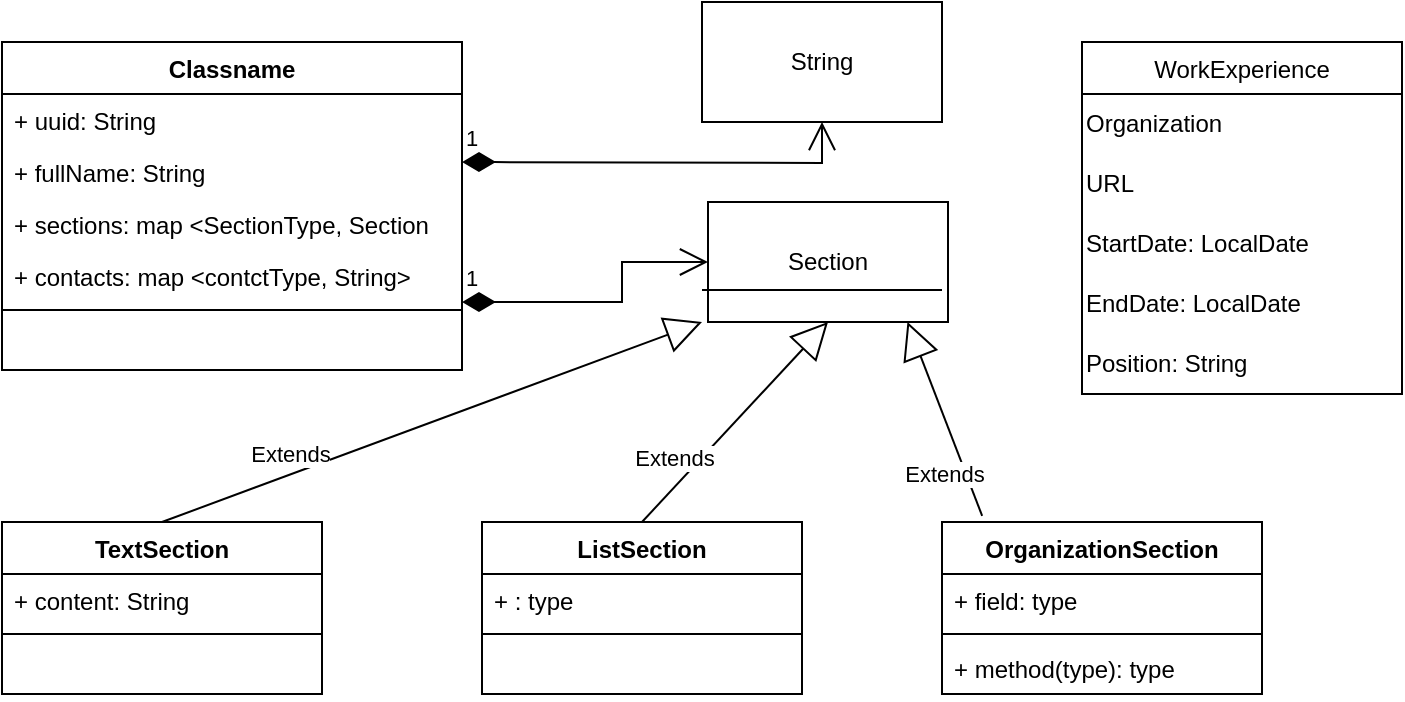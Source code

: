 <mxfile version="20.8.23" type="github">
  <diagram id="C5RBs43oDa-KdzZeNtuy" name="Page-1">
    <mxGraphModel dx="1318" dy="532" grid="1" gridSize="10" guides="1" tooltips="1" connect="1" arrows="1" fold="1" page="1" pageScale="1" pageWidth="827" pageHeight="1169" math="0" shadow="0">
      <root>
        <mxCell id="WIyWlLk6GJQsqaUBKTNV-0" />
        <mxCell id="WIyWlLk6GJQsqaUBKTNV-1" parent="WIyWlLk6GJQsqaUBKTNV-0" />
        <mxCell id="bFIOijKOO5QufWJZUtY_-14" value="WorkExperience" style="swimlane;fontStyle=0;align=center;verticalAlign=top;childLayout=stackLayout;horizontal=1;startSize=26;horizontalStack=0;resizeParent=1;resizeLast=0;collapsible=1;marginBottom=0;rounded=0;shadow=0;strokeWidth=1;" parent="WIyWlLk6GJQsqaUBKTNV-1" vertex="1">
          <mxGeometry x="600" y="40" width="160" height="176" as="geometry">
            <mxRectangle x="550" y="140" width="160" height="26" as="alternateBounds" />
          </mxGeometry>
        </mxCell>
        <mxCell id="BEWiEqvAeWAhzxTITzaQ-7" value="Organization" style="text;html=1;align=left;verticalAlign=middle;resizable=0;points=[];autosize=1;strokeColor=none;fillColor=none;" parent="bFIOijKOO5QufWJZUtY_-14" vertex="1">
          <mxGeometry y="26" width="160" height="30" as="geometry" />
        </mxCell>
        <mxCell id="bFIOijKOO5QufWJZUtY_-35" value="URL" style="text;html=1;align=left;verticalAlign=middle;resizable=0;points=[];autosize=1;strokeColor=none;fillColor=none;" parent="bFIOijKOO5QufWJZUtY_-14" vertex="1">
          <mxGeometry y="56" width="160" height="30" as="geometry" />
        </mxCell>
        <mxCell id="bFIOijKOO5QufWJZUtY_-36" value="StartDate: LocalDate" style="text;html=1;align=left;verticalAlign=middle;resizable=0;points=[];autosize=1;strokeColor=none;fillColor=none;" parent="bFIOijKOO5QufWJZUtY_-14" vertex="1">
          <mxGeometry y="86" width="160" height="30" as="geometry" />
        </mxCell>
        <mxCell id="bFIOijKOO5QufWJZUtY_-37" value="EndDate: LocalDate" style="text;html=1;align=left;verticalAlign=middle;resizable=0;points=[];autosize=1;strokeColor=none;fillColor=none;" parent="bFIOijKOO5QufWJZUtY_-14" vertex="1">
          <mxGeometry y="116" width="160" height="30" as="geometry" />
        </mxCell>
        <mxCell id="bFIOijKOO5QufWJZUtY_-38" value="Position: String" style="text;html=1;align=left;verticalAlign=middle;resizable=0;points=[];autosize=1;strokeColor=none;fillColor=none;" parent="bFIOijKOO5QufWJZUtY_-14" vertex="1">
          <mxGeometry y="146" width="160" height="30" as="geometry" />
        </mxCell>
        <mxCell id="iBekU815NQ3VYdeE8X2_-0" value="Classname" style="swimlane;fontStyle=1;align=center;verticalAlign=top;childLayout=stackLayout;horizontal=1;startSize=26;horizontalStack=0;resizeParent=1;resizeParentMax=0;resizeLast=0;collapsible=1;marginBottom=0;" vertex="1" parent="WIyWlLk6GJQsqaUBKTNV-1">
          <mxGeometry x="60" y="40" width="230" height="164" as="geometry" />
        </mxCell>
        <mxCell id="iBekU815NQ3VYdeE8X2_-1" value="+ uuid: String" style="text;strokeColor=none;fillColor=none;align=left;verticalAlign=top;spacingLeft=4;spacingRight=4;overflow=hidden;rotatable=0;points=[[0,0.5],[1,0.5]];portConstraint=eastwest;" vertex="1" parent="iBekU815NQ3VYdeE8X2_-0">
          <mxGeometry y="26" width="230" height="26" as="geometry" />
        </mxCell>
        <mxCell id="iBekU815NQ3VYdeE8X2_-5" value="+ fullName: String" style="text;strokeColor=none;fillColor=none;align=left;verticalAlign=top;spacingLeft=4;spacingRight=4;overflow=hidden;rotatable=0;points=[[0,0.5],[1,0.5]];portConstraint=eastwest;" vertex="1" parent="iBekU815NQ3VYdeE8X2_-0">
          <mxGeometry y="52" width="230" height="26" as="geometry" />
        </mxCell>
        <mxCell id="iBekU815NQ3VYdeE8X2_-6" value="+ sections: map &lt;SectionType, Section" style="text;strokeColor=none;fillColor=none;align=left;verticalAlign=top;spacingLeft=4;spacingRight=4;overflow=hidden;rotatable=0;points=[[0,0.5],[1,0.5]];portConstraint=eastwest;" vertex="1" parent="iBekU815NQ3VYdeE8X2_-0">
          <mxGeometry y="78" width="230" height="26" as="geometry" />
        </mxCell>
        <mxCell id="iBekU815NQ3VYdeE8X2_-7" value="+ contacts: map &lt;contctType, String&gt;" style="text;strokeColor=none;fillColor=none;align=left;verticalAlign=top;spacingLeft=4;spacingRight=4;overflow=hidden;rotatable=0;points=[[0,0.5],[1,0.5]];portConstraint=eastwest;" vertex="1" parent="iBekU815NQ3VYdeE8X2_-0">
          <mxGeometry y="104" width="230" height="26" as="geometry" />
        </mxCell>
        <mxCell id="iBekU815NQ3VYdeE8X2_-2" value="" style="line;strokeWidth=1;fillColor=none;align=left;verticalAlign=middle;spacingTop=-1;spacingLeft=3;spacingRight=3;rotatable=0;labelPosition=right;points=[];portConstraint=eastwest;strokeColor=inherit;" vertex="1" parent="iBekU815NQ3VYdeE8X2_-0">
          <mxGeometry y="130" width="230" height="8" as="geometry" />
        </mxCell>
        <mxCell id="iBekU815NQ3VYdeE8X2_-3" value="   " style="text;strokeColor=none;fillColor=none;align=left;verticalAlign=top;spacingLeft=4;spacingRight=4;overflow=hidden;rotatable=0;points=[[0,0.5],[1,0.5]];portConstraint=eastwest;" vertex="1" parent="iBekU815NQ3VYdeE8X2_-0">
          <mxGeometry y="138" width="230" height="26" as="geometry" />
        </mxCell>
        <mxCell id="iBekU815NQ3VYdeE8X2_-8" value="String" style="whiteSpace=wrap;html=1;" vertex="1" parent="WIyWlLk6GJQsqaUBKTNV-1">
          <mxGeometry x="410" y="20" width="120" height="60" as="geometry" />
        </mxCell>
        <mxCell id="iBekU815NQ3VYdeE8X2_-11" value="Section" style="whiteSpace=wrap;html=1;" vertex="1" parent="WIyWlLk6GJQsqaUBKTNV-1">
          <mxGeometry x="413" y="120" width="120" height="60" as="geometry" />
        </mxCell>
        <mxCell id="iBekU815NQ3VYdeE8X2_-16" value="" style="line;strokeWidth=1;fillColor=none;align=left;verticalAlign=middle;spacingTop=-1;spacingLeft=3;spacingRight=3;rotatable=0;labelPosition=right;points=[];portConstraint=eastwest;strokeColor=inherit;" vertex="1" parent="WIyWlLk6GJQsqaUBKTNV-1">
          <mxGeometry x="410" y="160" width="120" height="8" as="geometry" />
        </mxCell>
        <mxCell id="iBekU815NQ3VYdeE8X2_-17" value="1" style="endArrow=open;html=1;endSize=12;startArrow=diamondThin;startSize=14;startFill=1;edgeStyle=orthogonalEdgeStyle;align=left;verticalAlign=bottom;rounded=0;" edge="1" parent="WIyWlLk6GJQsqaUBKTNV-1" target="iBekU815NQ3VYdeE8X2_-8">
          <mxGeometry x="-1" y="3" relative="1" as="geometry">
            <mxPoint x="290" y="100" as="sourcePoint" />
            <mxPoint x="380" y="100" as="targetPoint" />
          </mxGeometry>
        </mxCell>
        <mxCell id="iBekU815NQ3VYdeE8X2_-18" value="1" style="endArrow=open;html=1;endSize=12;startArrow=diamondThin;startSize=14;startFill=1;edgeStyle=orthogonalEdgeStyle;align=left;verticalAlign=bottom;rounded=0;entryX=0;entryY=0.5;entryDx=0;entryDy=0;" edge="1" parent="WIyWlLk6GJQsqaUBKTNV-1" target="iBekU815NQ3VYdeE8X2_-11">
          <mxGeometry x="-1" y="3" relative="1" as="geometry">
            <mxPoint x="290" y="170" as="sourcePoint" />
            <mxPoint x="310" y="140" as="targetPoint" />
            <Array as="points">
              <mxPoint x="370" y="170" />
              <mxPoint x="370" y="150" />
            </Array>
          </mxGeometry>
        </mxCell>
        <mxCell id="iBekU815NQ3VYdeE8X2_-56" value="Extends" style="endArrow=block;endSize=16;endFill=0;html=1;rounded=0;exitX=0.5;exitY=0;exitDx=0;exitDy=0;" edge="1" parent="WIyWlLk6GJQsqaUBKTNV-1" source="iBekU815NQ3VYdeE8X2_-72">
          <mxGeometry x="-0.5" y="10" width="160" relative="1" as="geometry">
            <mxPoint x="170" y="350" as="sourcePoint" />
            <mxPoint x="410" y="180" as="targetPoint" />
            <mxPoint as="offset" />
          </mxGeometry>
        </mxCell>
        <mxCell id="iBekU815NQ3VYdeE8X2_-57" value="Extends" style="endArrow=block;endSize=16;endFill=0;html=1;rounded=0;entryX=0.5;entryY=1;entryDx=0;entryDy=0;exitX=0.5;exitY=0;exitDx=0;exitDy=0;" edge="1" parent="WIyWlLk6GJQsqaUBKTNV-1" target="iBekU815NQ3VYdeE8X2_-11">
          <mxGeometry x="-0.5" y="10" width="160" relative="1" as="geometry">
            <mxPoint x="380" y="280.0" as="sourcePoint" />
            <mxPoint x="330" y="210" as="targetPoint" />
            <mxPoint as="offset" />
          </mxGeometry>
        </mxCell>
        <mxCell id="iBekU815NQ3VYdeE8X2_-58" value="Extends" style="endArrow=block;endSize=16;endFill=0;html=1;rounded=0;entryX=0.831;entryY=1;entryDx=0;entryDy=0;exitX=0.584;exitY=-0.051;exitDx=0;exitDy=0;exitPerimeter=0;entryPerimeter=0;" edge="1" parent="WIyWlLk6GJQsqaUBKTNV-1" target="iBekU815NQ3VYdeE8X2_-11">
          <mxGeometry x="-0.5" y="10" width="160" relative="1" as="geometry">
            <mxPoint x="550.08" y="276.94" as="sourcePoint" />
            <mxPoint x="340" y="220" as="targetPoint" />
            <mxPoint as="offset" />
          </mxGeometry>
        </mxCell>
        <mxCell id="iBekU815NQ3VYdeE8X2_-72" value="TextSection" style="swimlane;fontStyle=1;align=center;verticalAlign=top;childLayout=stackLayout;horizontal=1;startSize=26;horizontalStack=0;resizeParent=1;resizeParentMax=0;resizeLast=0;collapsible=1;marginBottom=0;" vertex="1" parent="WIyWlLk6GJQsqaUBKTNV-1">
          <mxGeometry x="60" y="280" width="160" height="86" as="geometry" />
        </mxCell>
        <mxCell id="iBekU815NQ3VYdeE8X2_-73" value="+ content: String" style="text;strokeColor=none;fillColor=none;align=left;verticalAlign=top;spacingLeft=4;spacingRight=4;overflow=hidden;rotatable=0;points=[[0,0.5],[1,0.5]];portConstraint=eastwest;" vertex="1" parent="iBekU815NQ3VYdeE8X2_-72">
          <mxGeometry y="26" width="160" height="26" as="geometry" />
        </mxCell>
        <mxCell id="iBekU815NQ3VYdeE8X2_-74" value="" style="line;strokeWidth=1;fillColor=none;align=left;verticalAlign=middle;spacingTop=-1;spacingLeft=3;spacingRight=3;rotatable=0;labelPosition=right;points=[];portConstraint=eastwest;strokeColor=inherit;" vertex="1" parent="iBekU815NQ3VYdeE8X2_-72">
          <mxGeometry y="52" width="160" height="8" as="geometry" />
        </mxCell>
        <mxCell id="iBekU815NQ3VYdeE8X2_-75" value=" " style="text;strokeColor=none;fillColor=none;align=left;verticalAlign=top;spacingLeft=4;spacingRight=4;overflow=hidden;rotatable=0;points=[[0,0.5],[1,0.5]];portConstraint=eastwest;" vertex="1" parent="iBekU815NQ3VYdeE8X2_-72">
          <mxGeometry y="60" width="160" height="26" as="geometry" />
        </mxCell>
        <mxCell id="iBekU815NQ3VYdeE8X2_-76" value="ListSection" style="swimlane;fontStyle=1;align=center;verticalAlign=top;childLayout=stackLayout;horizontal=1;startSize=26;horizontalStack=0;resizeParent=1;resizeParentMax=0;resizeLast=0;collapsible=1;marginBottom=0;" vertex="1" parent="WIyWlLk6GJQsqaUBKTNV-1">
          <mxGeometry x="300" y="280" width="160" height="86" as="geometry" />
        </mxCell>
        <mxCell id="iBekU815NQ3VYdeE8X2_-77" value="+ : type" style="text;strokeColor=none;fillColor=none;align=left;verticalAlign=top;spacingLeft=4;spacingRight=4;overflow=hidden;rotatable=0;points=[[0,0.5],[1,0.5]];portConstraint=eastwest;" vertex="1" parent="iBekU815NQ3VYdeE8X2_-76">
          <mxGeometry y="26" width="160" height="26" as="geometry" />
        </mxCell>
        <mxCell id="iBekU815NQ3VYdeE8X2_-78" value="" style="line;strokeWidth=1;fillColor=none;align=left;verticalAlign=middle;spacingTop=-1;spacingLeft=3;spacingRight=3;rotatable=0;labelPosition=right;points=[];portConstraint=eastwest;strokeColor=inherit;" vertex="1" parent="iBekU815NQ3VYdeE8X2_-76">
          <mxGeometry y="52" width="160" height="8" as="geometry" />
        </mxCell>
        <mxCell id="iBekU815NQ3VYdeE8X2_-79" value=" " style="text;strokeColor=none;fillColor=none;align=left;verticalAlign=top;spacingLeft=4;spacingRight=4;overflow=hidden;rotatable=0;points=[[0,0.5],[1,0.5]];portConstraint=eastwest;" vertex="1" parent="iBekU815NQ3VYdeE8X2_-76">
          <mxGeometry y="60" width="160" height="26" as="geometry" />
        </mxCell>
        <mxCell id="iBekU815NQ3VYdeE8X2_-80" value="OrganizationSection" style="swimlane;fontStyle=1;align=center;verticalAlign=top;childLayout=stackLayout;horizontal=1;startSize=26;horizontalStack=0;resizeParent=1;resizeParentMax=0;resizeLast=0;collapsible=1;marginBottom=0;" vertex="1" parent="WIyWlLk6GJQsqaUBKTNV-1">
          <mxGeometry x="530" y="280" width="160" height="86" as="geometry" />
        </mxCell>
        <mxCell id="iBekU815NQ3VYdeE8X2_-81" value="+ field: type" style="text;strokeColor=none;fillColor=none;align=left;verticalAlign=top;spacingLeft=4;spacingRight=4;overflow=hidden;rotatable=0;points=[[0,0.5],[1,0.5]];portConstraint=eastwest;" vertex="1" parent="iBekU815NQ3VYdeE8X2_-80">
          <mxGeometry y="26" width="160" height="26" as="geometry" />
        </mxCell>
        <mxCell id="iBekU815NQ3VYdeE8X2_-82" value="" style="line;strokeWidth=1;fillColor=none;align=left;verticalAlign=middle;spacingTop=-1;spacingLeft=3;spacingRight=3;rotatable=0;labelPosition=right;points=[];portConstraint=eastwest;strokeColor=inherit;" vertex="1" parent="iBekU815NQ3VYdeE8X2_-80">
          <mxGeometry y="52" width="160" height="8" as="geometry" />
        </mxCell>
        <mxCell id="iBekU815NQ3VYdeE8X2_-83" value="+ method(type): type" style="text;strokeColor=none;fillColor=none;align=left;verticalAlign=top;spacingLeft=4;spacingRight=4;overflow=hidden;rotatable=0;points=[[0,0.5],[1,0.5]];portConstraint=eastwest;" vertex="1" parent="iBekU815NQ3VYdeE8X2_-80">
          <mxGeometry y="60" width="160" height="26" as="geometry" />
        </mxCell>
      </root>
    </mxGraphModel>
  </diagram>
</mxfile>
